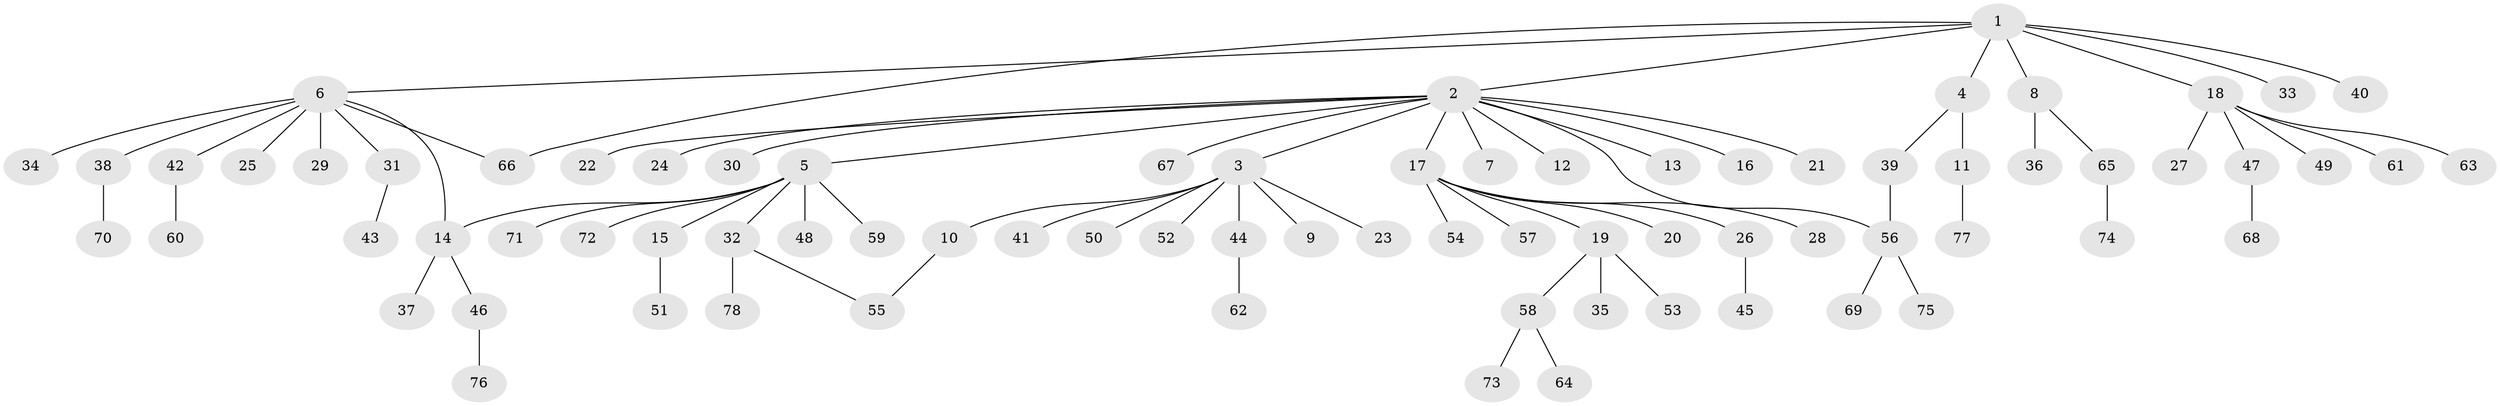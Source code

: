 // Generated by graph-tools (version 1.1) at 2025/01/03/09/25 03:01:53]
// undirected, 78 vertices, 81 edges
graph export_dot {
graph [start="1"]
  node [color=gray90,style=filled];
  1;
  2;
  3;
  4;
  5;
  6;
  7;
  8;
  9;
  10;
  11;
  12;
  13;
  14;
  15;
  16;
  17;
  18;
  19;
  20;
  21;
  22;
  23;
  24;
  25;
  26;
  27;
  28;
  29;
  30;
  31;
  32;
  33;
  34;
  35;
  36;
  37;
  38;
  39;
  40;
  41;
  42;
  43;
  44;
  45;
  46;
  47;
  48;
  49;
  50;
  51;
  52;
  53;
  54;
  55;
  56;
  57;
  58;
  59;
  60;
  61;
  62;
  63;
  64;
  65;
  66;
  67;
  68;
  69;
  70;
  71;
  72;
  73;
  74;
  75;
  76;
  77;
  78;
  1 -- 2;
  1 -- 4;
  1 -- 6;
  1 -- 8;
  1 -- 18;
  1 -- 33;
  1 -- 40;
  1 -- 66;
  2 -- 3;
  2 -- 5;
  2 -- 7;
  2 -- 12;
  2 -- 13;
  2 -- 16;
  2 -- 17;
  2 -- 21;
  2 -- 22;
  2 -- 24;
  2 -- 30;
  2 -- 56;
  2 -- 67;
  3 -- 9;
  3 -- 10;
  3 -- 23;
  3 -- 41;
  3 -- 44;
  3 -- 50;
  3 -- 52;
  4 -- 11;
  4 -- 39;
  5 -- 14;
  5 -- 15;
  5 -- 32;
  5 -- 48;
  5 -- 59;
  5 -- 71;
  5 -- 72;
  6 -- 14;
  6 -- 25;
  6 -- 29;
  6 -- 31;
  6 -- 34;
  6 -- 38;
  6 -- 42;
  6 -- 66;
  8 -- 36;
  8 -- 65;
  10 -- 55;
  11 -- 77;
  14 -- 37;
  14 -- 46;
  15 -- 51;
  17 -- 19;
  17 -- 20;
  17 -- 26;
  17 -- 28;
  17 -- 54;
  17 -- 57;
  18 -- 27;
  18 -- 47;
  18 -- 49;
  18 -- 61;
  18 -- 63;
  19 -- 35;
  19 -- 53;
  19 -- 58;
  26 -- 45;
  31 -- 43;
  32 -- 55;
  32 -- 78;
  38 -- 70;
  39 -- 56;
  42 -- 60;
  44 -- 62;
  46 -- 76;
  47 -- 68;
  56 -- 69;
  56 -- 75;
  58 -- 64;
  58 -- 73;
  65 -- 74;
}
